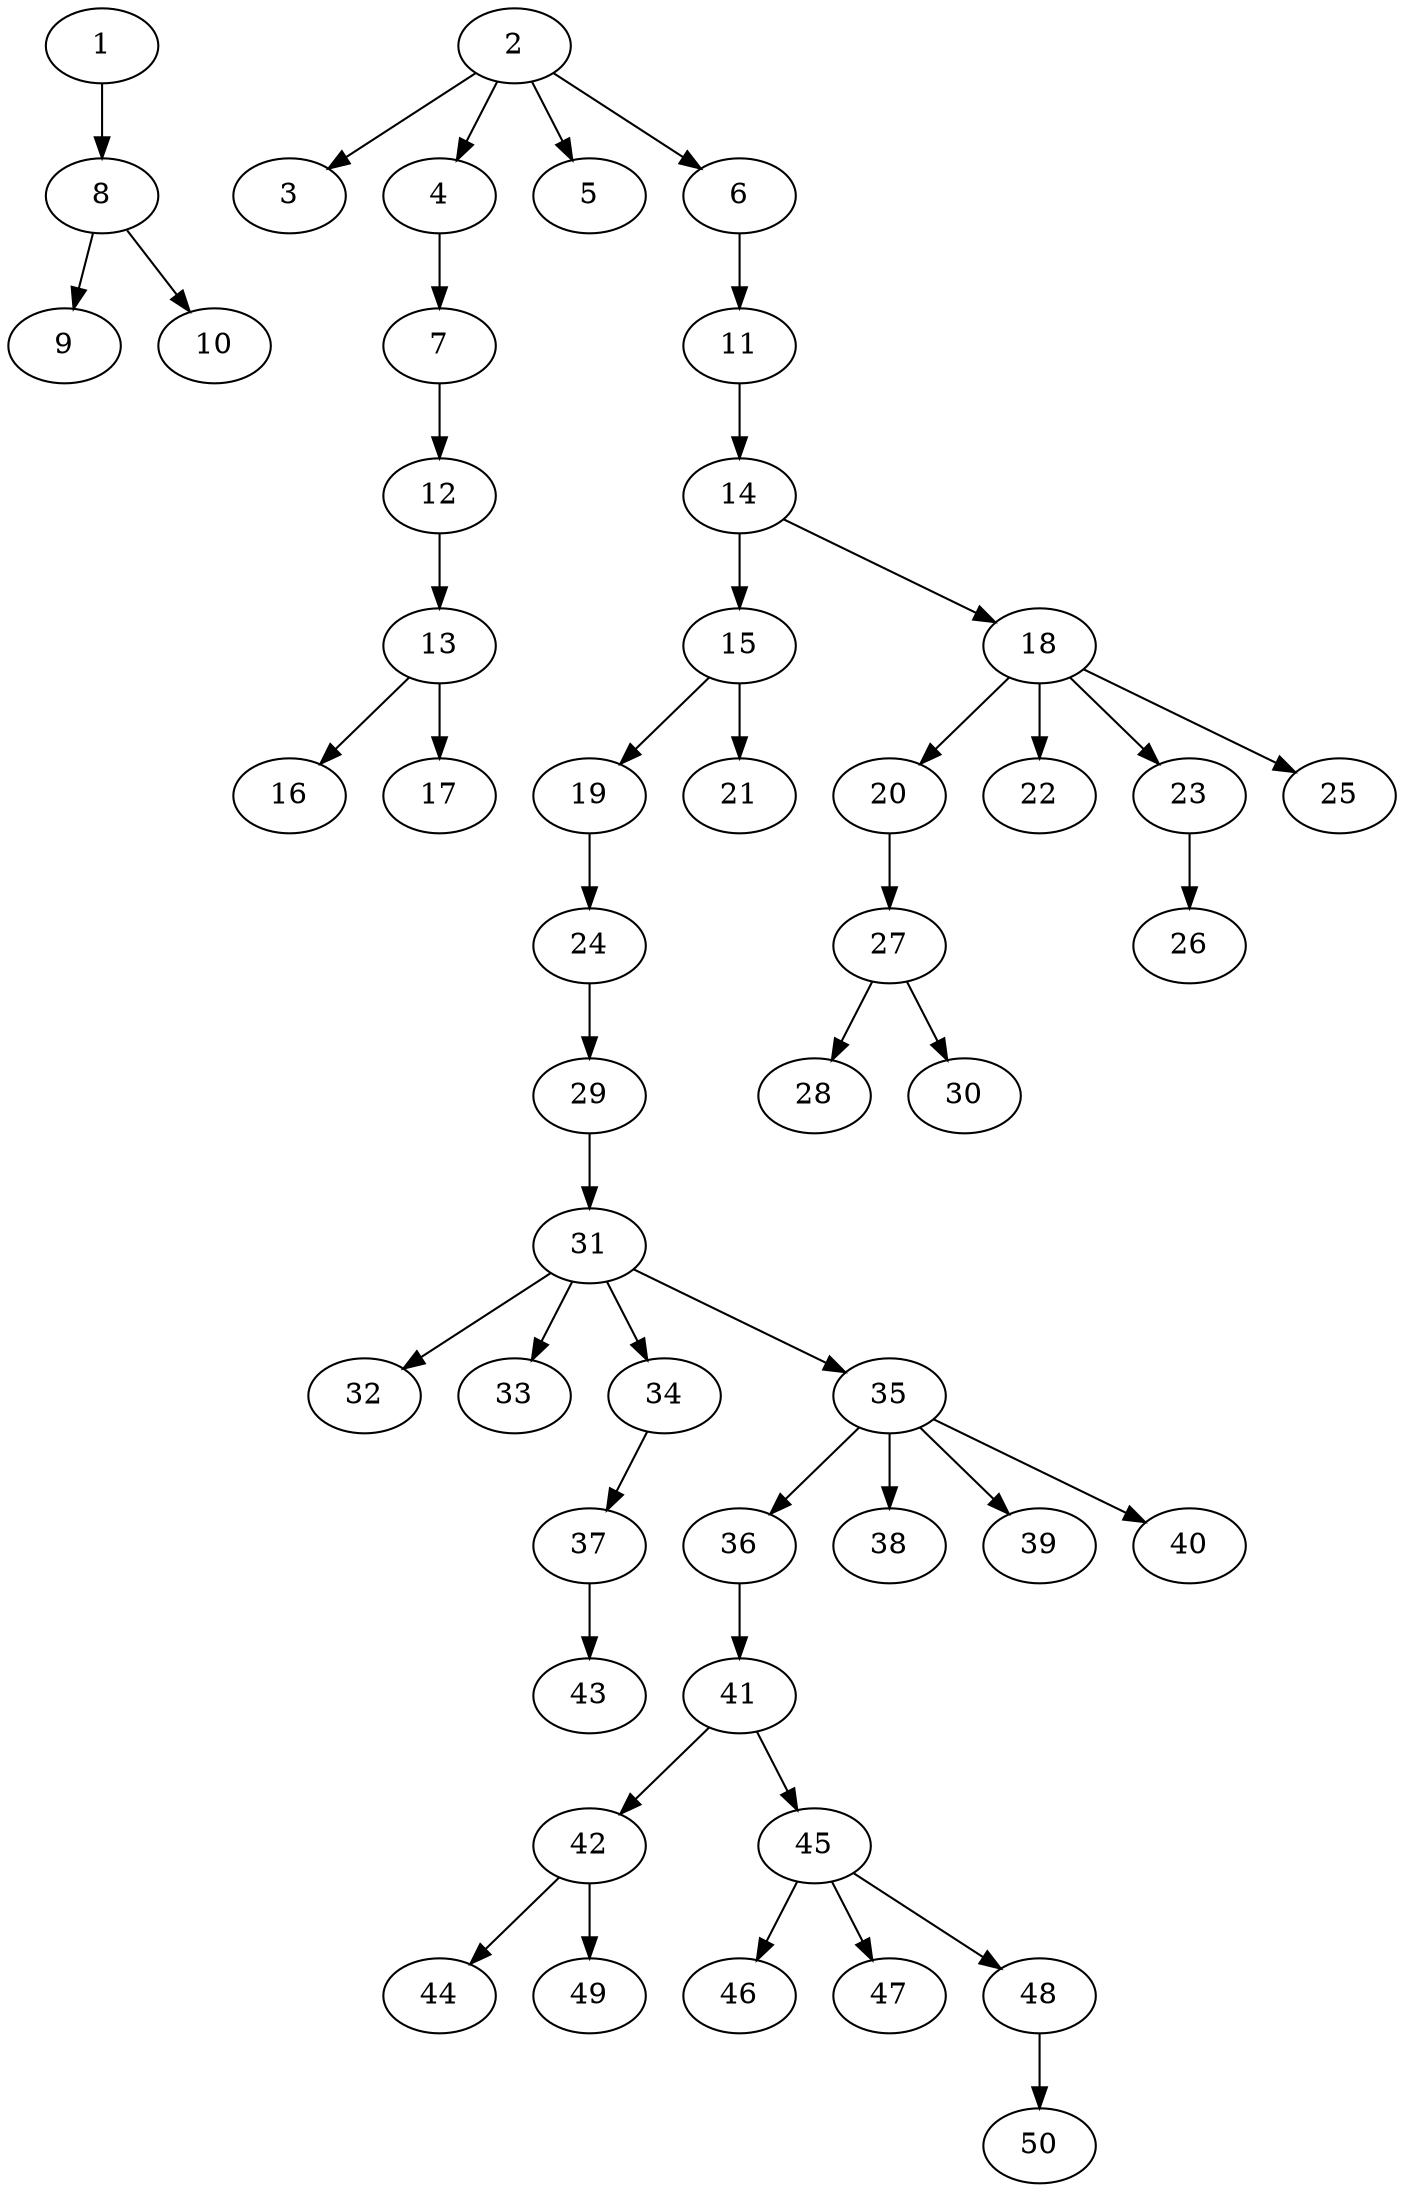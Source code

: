 // DAG automatically generated by daggen at Tue Jul 18 11:30:58 2017
// ./daggen --dot -n 50 --fat 0.2 --regular 0.8 --density 0.2 --jump 4 
digraph G {
  1 [size="8900906385", alpha="0.05"]
  1 -> 8 [size ="33554432"]
  2 [size="28991029248", alpha="0.12"]
  2 -> 3 [size ="75497472"]
  2 -> 4 [size ="75497472"]
  2 -> 5 [size ="75497472"]
  2 -> 6 [size ="75497472"]
  3 [size="8589934592", alpha="0.20"]
  4 [size="13949868738", alpha="0.11"]
  4 -> 7 [size ="301989888"]
  5 [size="28991029248", alpha="0.19"]
  6 [size="725022452", alpha="0.17"]
  6 -> 11 [size ="75497472"]
  7 [size="27001622621", alpha="0.07"]
  7 -> 12 [size ="679477248"]
  8 [size="28991029248", alpha="0.05"]
  8 -> 9 [size ="75497472"]
  8 -> 10 [size ="75497472"]
  9 [size="782757789696", alpha="0.18"]
  10 [size="368293445632", alpha="0.13"]
  11 [size="31195282508", alpha="0.11"]
  11 -> 14 [size ="33554432"]
  12 [size="68719476736", alpha="0.10"]
  12 -> 13 [size ="134217728"]
  13 [size="1073741824000", alpha="0.02"]
  13 -> 16 [size ="838860800"]
  13 -> 17 [size ="838860800"]
  14 [size="661535238498", alpha="0.11"]
  14 -> 15 [size ="411041792"]
  14 -> 18 [size ="411041792"]
  15 [size="14732742491", alpha="0.14"]
  15 -> 19 [size ="301989888"]
  15 -> 21 [size ="301989888"]
  16 [size="231928233984", alpha="0.05"]
  17 [size="782757789696", alpha="0.08"]
  18 [size="25593314324", alpha="0.16"]
  18 -> 20 [size ="536870912"]
  18 -> 22 [size ="536870912"]
  18 -> 23 [size ="536870912"]
  18 -> 25 [size ="536870912"]
  19 [size="6315840315", alpha="0.12"]
  19 -> 24 [size ="134217728"]
  20 [size="9630947240", alpha="0.08"]
  20 -> 27 [size ="301989888"]
  21 [size="27177340542", alpha="0.14"]
  22 [size="9272454072", alpha="0.01"]
  23 [size="1088634478", alpha="0.12"]
  23 -> 26 [size ="75497472"]
  24 [size="549755813888", alpha="0.11"]
  24 -> 29 [size ="536870912"]
  25 [size="28991029248", alpha="0.18"]
  26 [size="877257492124", alpha="0.01"]
  27 [size="549755813888", alpha="0.03"]
  27 -> 28 [size ="536870912"]
  27 -> 30 [size ="536870912"]
  28 [size="15207587989", alpha="0.10"]
  29 [size="68719476736", alpha="0.15"]
  29 -> 31 [size ="134217728"]
  30 [size="164170095879", alpha="0.11"]
  31 [size="11571779845", alpha="0.06"]
  31 -> 32 [size ="301989888"]
  31 -> 33 [size ="301989888"]
  31 -> 34 [size ="301989888"]
  31 -> 35 [size ="301989888"]
  32 [size="8520727888", alpha="0.08"]
  33 [size="8589934592", alpha="0.15"]
  34 [size="33920698074", alpha="0.09"]
  34 -> 37 [size ="536870912"]
  35 [size="8589934592", alpha="0.09"]
  35 -> 36 [size ="33554432"]
  35 -> 38 [size ="33554432"]
  35 -> 39 [size ="33554432"]
  35 -> 40 [size ="33554432"]
  36 [size="28991029248", alpha="0.09"]
  36 -> 41 [size ="75497472"]
  37 [size="29470784667", alpha="0.12"]
  37 -> 43 [size ="75497472"]
  38 [size="4236062448", alpha="0.02"]
  39 [size="9920458835", alpha="0.16"]
  40 [size="77686954068", alpha="0.06"]
  41 [size="8589934592", alpha="0.17"]
  41 -> 42 [size ="33554432"]
  41 -> 45 [size ="33554432"]
  42 [size="16089237331", alpha="0.10"]
  42 -> 44 [size ="301989888"]
  42 -> 49 [size ="301989888"]
  43 [size="188750174112", alpha="0.09"]
  44 [size="2037495277", alpha="0.04"]
  45 [size="8589934592", alpha="0.14"]
  45 -> 46 [size ="33554432"]
  45 -> 47 [size ="33554432"]
  45 -> 48 [size ="33554432"]
  46 [size="4589132289", alpha="0.16"]
  47 [size="67814539320", alpha="0.10"]
  48 [size="16391623108", alpha="0.12"]
  48 -> 50 [size ="301989888"]
  49 [size="11340673593", alpha="0.17"]
  50 [size="20754370592", alpha="0.18"]
}
